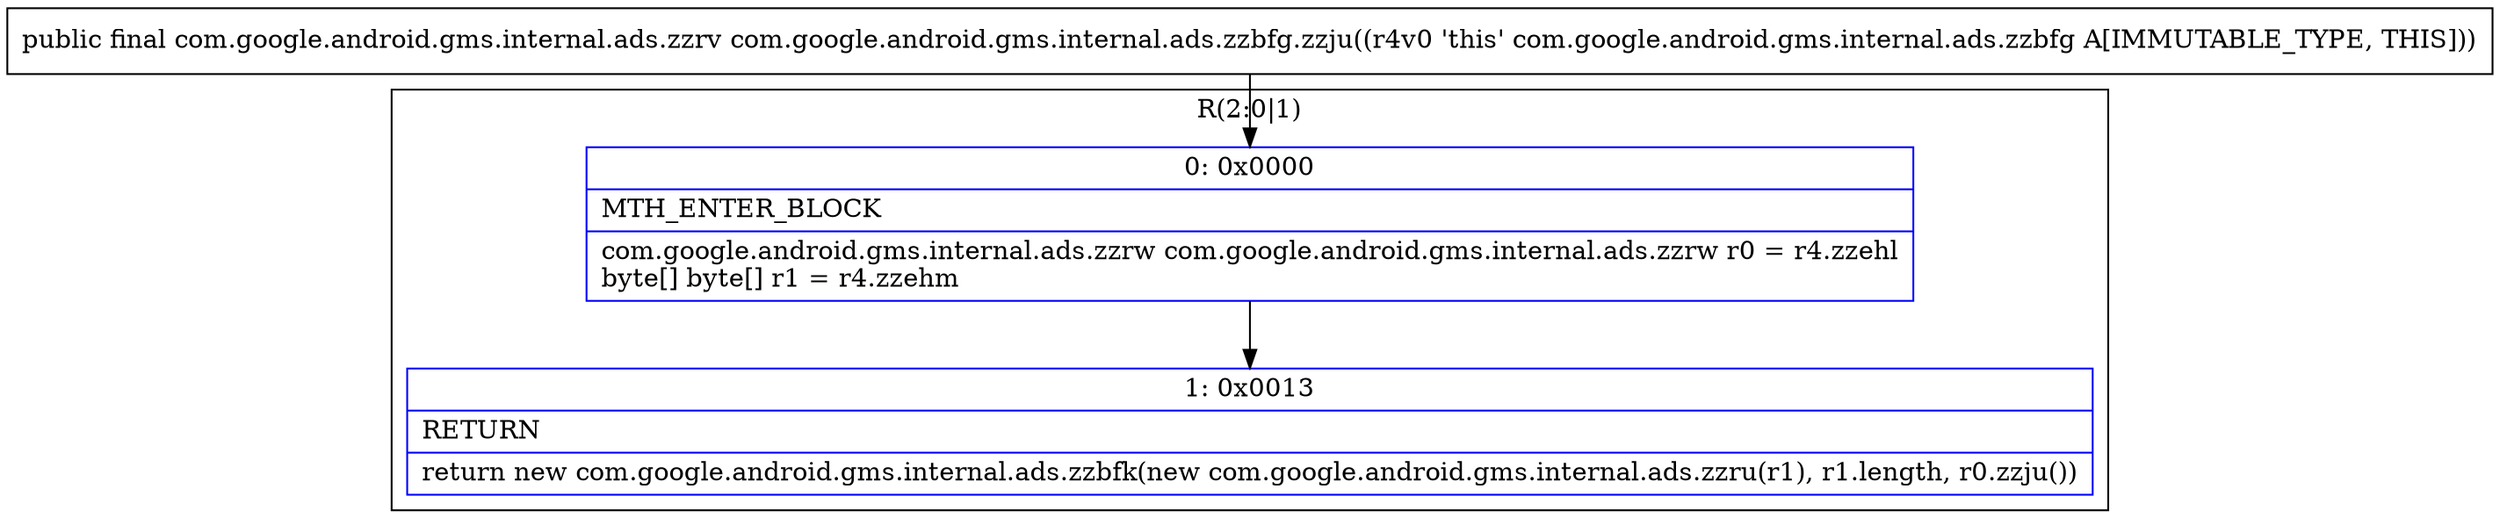 digraph "CFG forcom.google.android.gms.internal.ads.zzbfg.zzju()Lcom\/google\/android\/gms\/internal\/ads\/zzrv;" {
subgraph cluster_Region_1388503779 {
label = "R(2:0|1)";
node [shape=record,color=blue];
Node_0 [shape=record,label="{0\:\ 0x0000|MTH_ENTER_BLOCK\l|com.google.android.gms.internal.ads.zzrw com.google.android.gms.internal.ads.zzrw r0 = r4.zzehl\lbyte[] byte[] r1 = r4.zzehm\l}"];
Node_1 [shape=record,label="{1\:\ 0x0013|RETURN\l|return new com.google.android.gms.internal.ads.zzbfk(new com.google.android.gms.internal.ads.zzru(r1), r1.length, r0.zzju())\l}"];
}
MethodNode[shape=record,label="{public final com.google.android.gms.internal.ads.zzrv com.google.android.gms.internal.ads.zzbfg.zzju((r4v0 'this' com.google.android.gms.internal.ads.zzbfg A[IMMUTABLE_TYPE, THIS])) }"];
MethodNode -> Node_0;
Node_0 -> Node_1;
}

